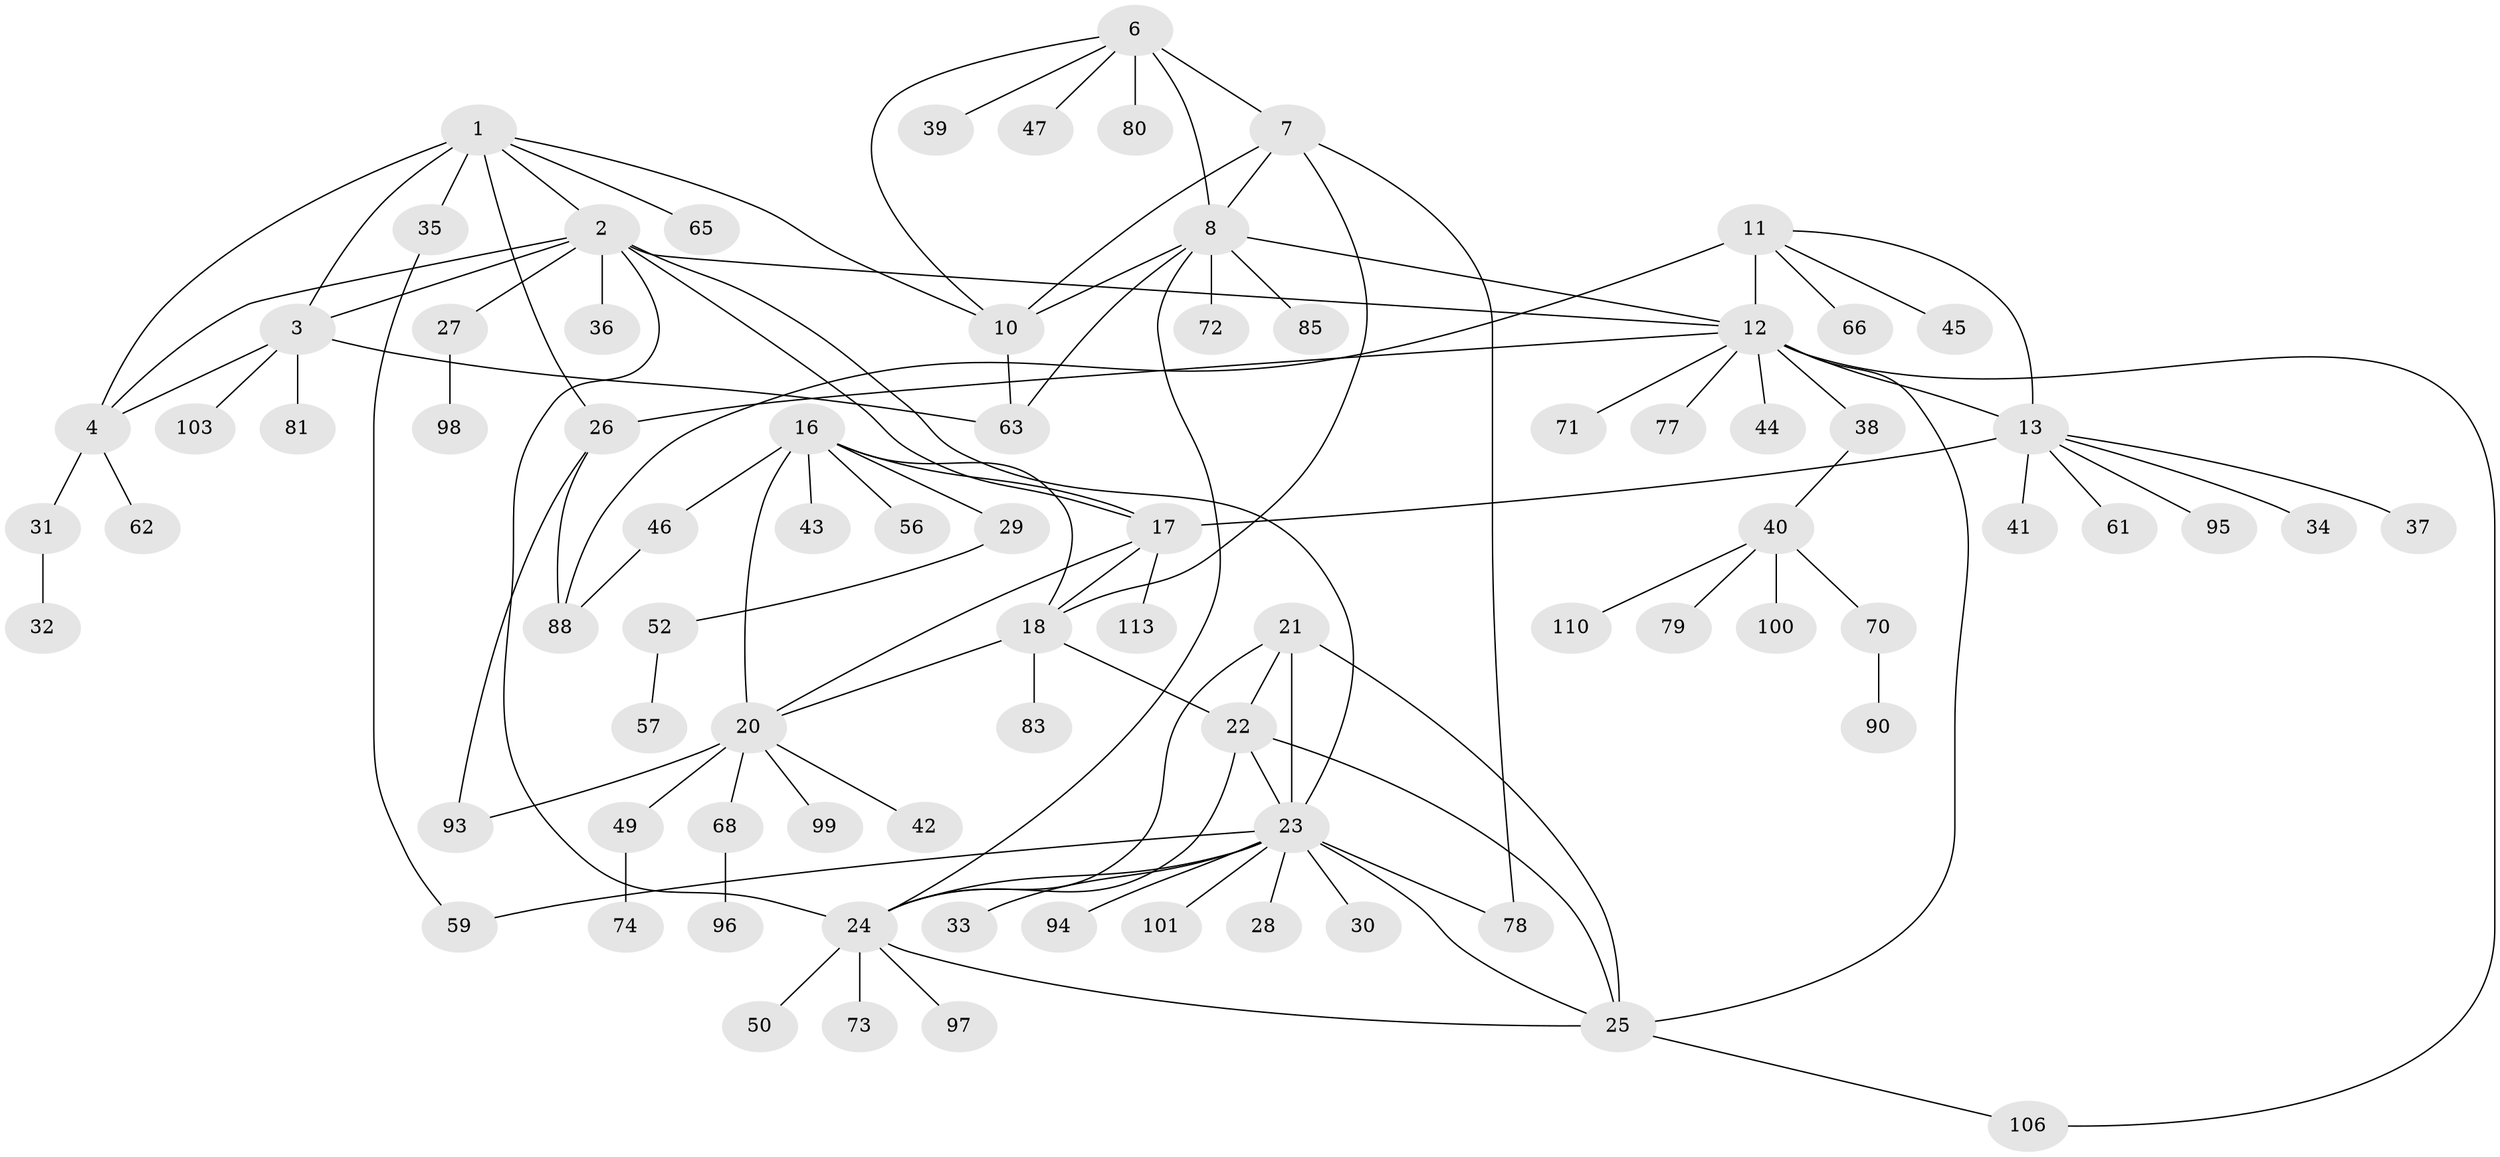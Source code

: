 // original degree distribution, {8: 0.061946902654867256, 10: 0.017699115044247787, 7: 0.035398230088495575, 4: 0.035398230088495575, 5: 0.02654867256637168, 11: 0.017699115044247787, 6: 0.02654867256637168, 13: 0.008849557522123894, 9: 0.008849557522123894, 2: 0.168141592920354, 1: 0.5309734513274337, 3: 0.061946902654867256}
// Generated by graph-tools (version 1.1) at 2025/11/02/27/25 16:11:37]
// undirected, 81 vertices, 112 edges
graph export_dot {
graph [start="1"]
  node [color=gray90,style=filled];
  1 [super="+5"];
  2 [super="+54"];
  3 [super="+89"];
  4 [super="+60"];
  6 [super="+104"];
  7 [super="+105"];
  8 [super="+9"];
  10 [super="+107"];
  11 [super="+14"];
  12 [super="+15"];
  13 [super="+86"];
  16 [super="+19"];
  17 [super="+53"];
  18 [super="+111"];
  20 [super="+75"];
  21;
  22 [super="+55"];
  23 [super="+91"];
  24 [super="+58"];
  25 [super="+84"];
  26;
  27 [super="+67"];
  28;
  29 [super="+64"];
  30;
  31 [super="+48"];
  32;
  33;
  34;
  35;
  36;
  37 [super="+109"];
  38 [super="+51"];
  39;
  40 [super="+69"];
  41 [super="+92"];
  42;
  43;
  44;
  45;
  46;
  47;
  49 [super="+108"];
  50;
  52;
  56;
  57;
  59;
  61;
  62;
  63 [super="+82"];
  65;
  66;
  68 [super="+76"];
  70 [super="+87"];
  71;
  72;
  73;
  74;
  77;
  78;
  79;
  80;
  81;
  83;
  85;
  88 [super="+102"];
  90;
  93 [super="+112"];
  94;
  95;
  96;
  97;
  98;
  99;
  100;
  101;
  103;
  106;
  110;
  113;
  1 -- 2 [weight=2];
  1 -- 3 [weight=2];
  1 -- 4 [weight=2];
  1 -- 10;
  1 -- 26;
  1 -- 35;
  1 -- 65;
  2 -- 3;
  2 -- 4;
  2 -- 12;
  2 -- 17;
  2 -- 23;
  2 -- 27;
  2 -- 36;
  2 -- 24;
  3 -- 4;
  3 -- 63;
  3 -- 81;
  3 -- 103;
  4 -- 31;
  4 -- 62;
  6 -- 7;
  6 -- 8 [weight=2];
  6 -- 10;
  6 -- 39;
  6 -- 47;
  6 -- 80;
  7 -- 8 [weight=2];
  7 -- 10;
  7 -- 18;
  7 -- 78;
  8 -- 10 [weight=2];
  8 -- 12;
  8 -- 63;
  8 -- 72;
  8 -- 85;
  8 -- 24;
  10 -- 63;
  11 -- 12 [weight=4];
  11 -- 13 [weight=2];
  11 -- 66;
  11 -- 45;
  11 -- 88;
  12 -- 13 [weight=2];
  12 -- 26;
  12 -- 38;
  12 -- 44;
  12 -- 71;
  12 -- 106;
  12 -- 77;
  12 -- 25;
  13 -- 17;
  13 -- 34;
  13 -- 37;
  13 -- 41;
  13 -- 61;
  13 -- 95;
  16 -- 17 [weight=2];
  16 -- 18 [weight=2];
  16 -- 20 [weight=2];
  16 -- 29;
  16 -- 43;
  16 -- 46;
  16 -- 56;
  17 -- 18;
  17 -- 20;
  17 -- 113;
  18 -- 20;
  18 -- 22;
  18 -- 83;
  20 -- 42;
  20 -- 49;
  20 -- 68;
  20 -- 93;
  20 -- 99;
  21 -- 22;
  21 -- 23;
  21 -- 24;
  21 -- 25;
  22 -- 23;
  22 -- 24;
  22 -- 25;
  23 -- 24;
  23 -- 25;
  23 -- 28;
  23 -- 30;
  23 -- 33;
  23 -- 59;
  23 -- 78;
  23 -- 94;
  23 -- 101;
  24 -- 25;
  24 -- 50;
  24 -- 97;
  24 -- 73;
  25 -- 106;
  26 -- 88;
  26 -- 93;
  27 -- 98;
  29 -- 52;
  31 -- 32;
  35 -- 59;
  38 -- 40;
  40 -- 100;
  40 -- 70;
  40 -- 110;
  40 -- 79;
  46 -- 88;
  49 -- 74;
  52 -- 57;
  68 -- 96;
  70 -- 90;
}
